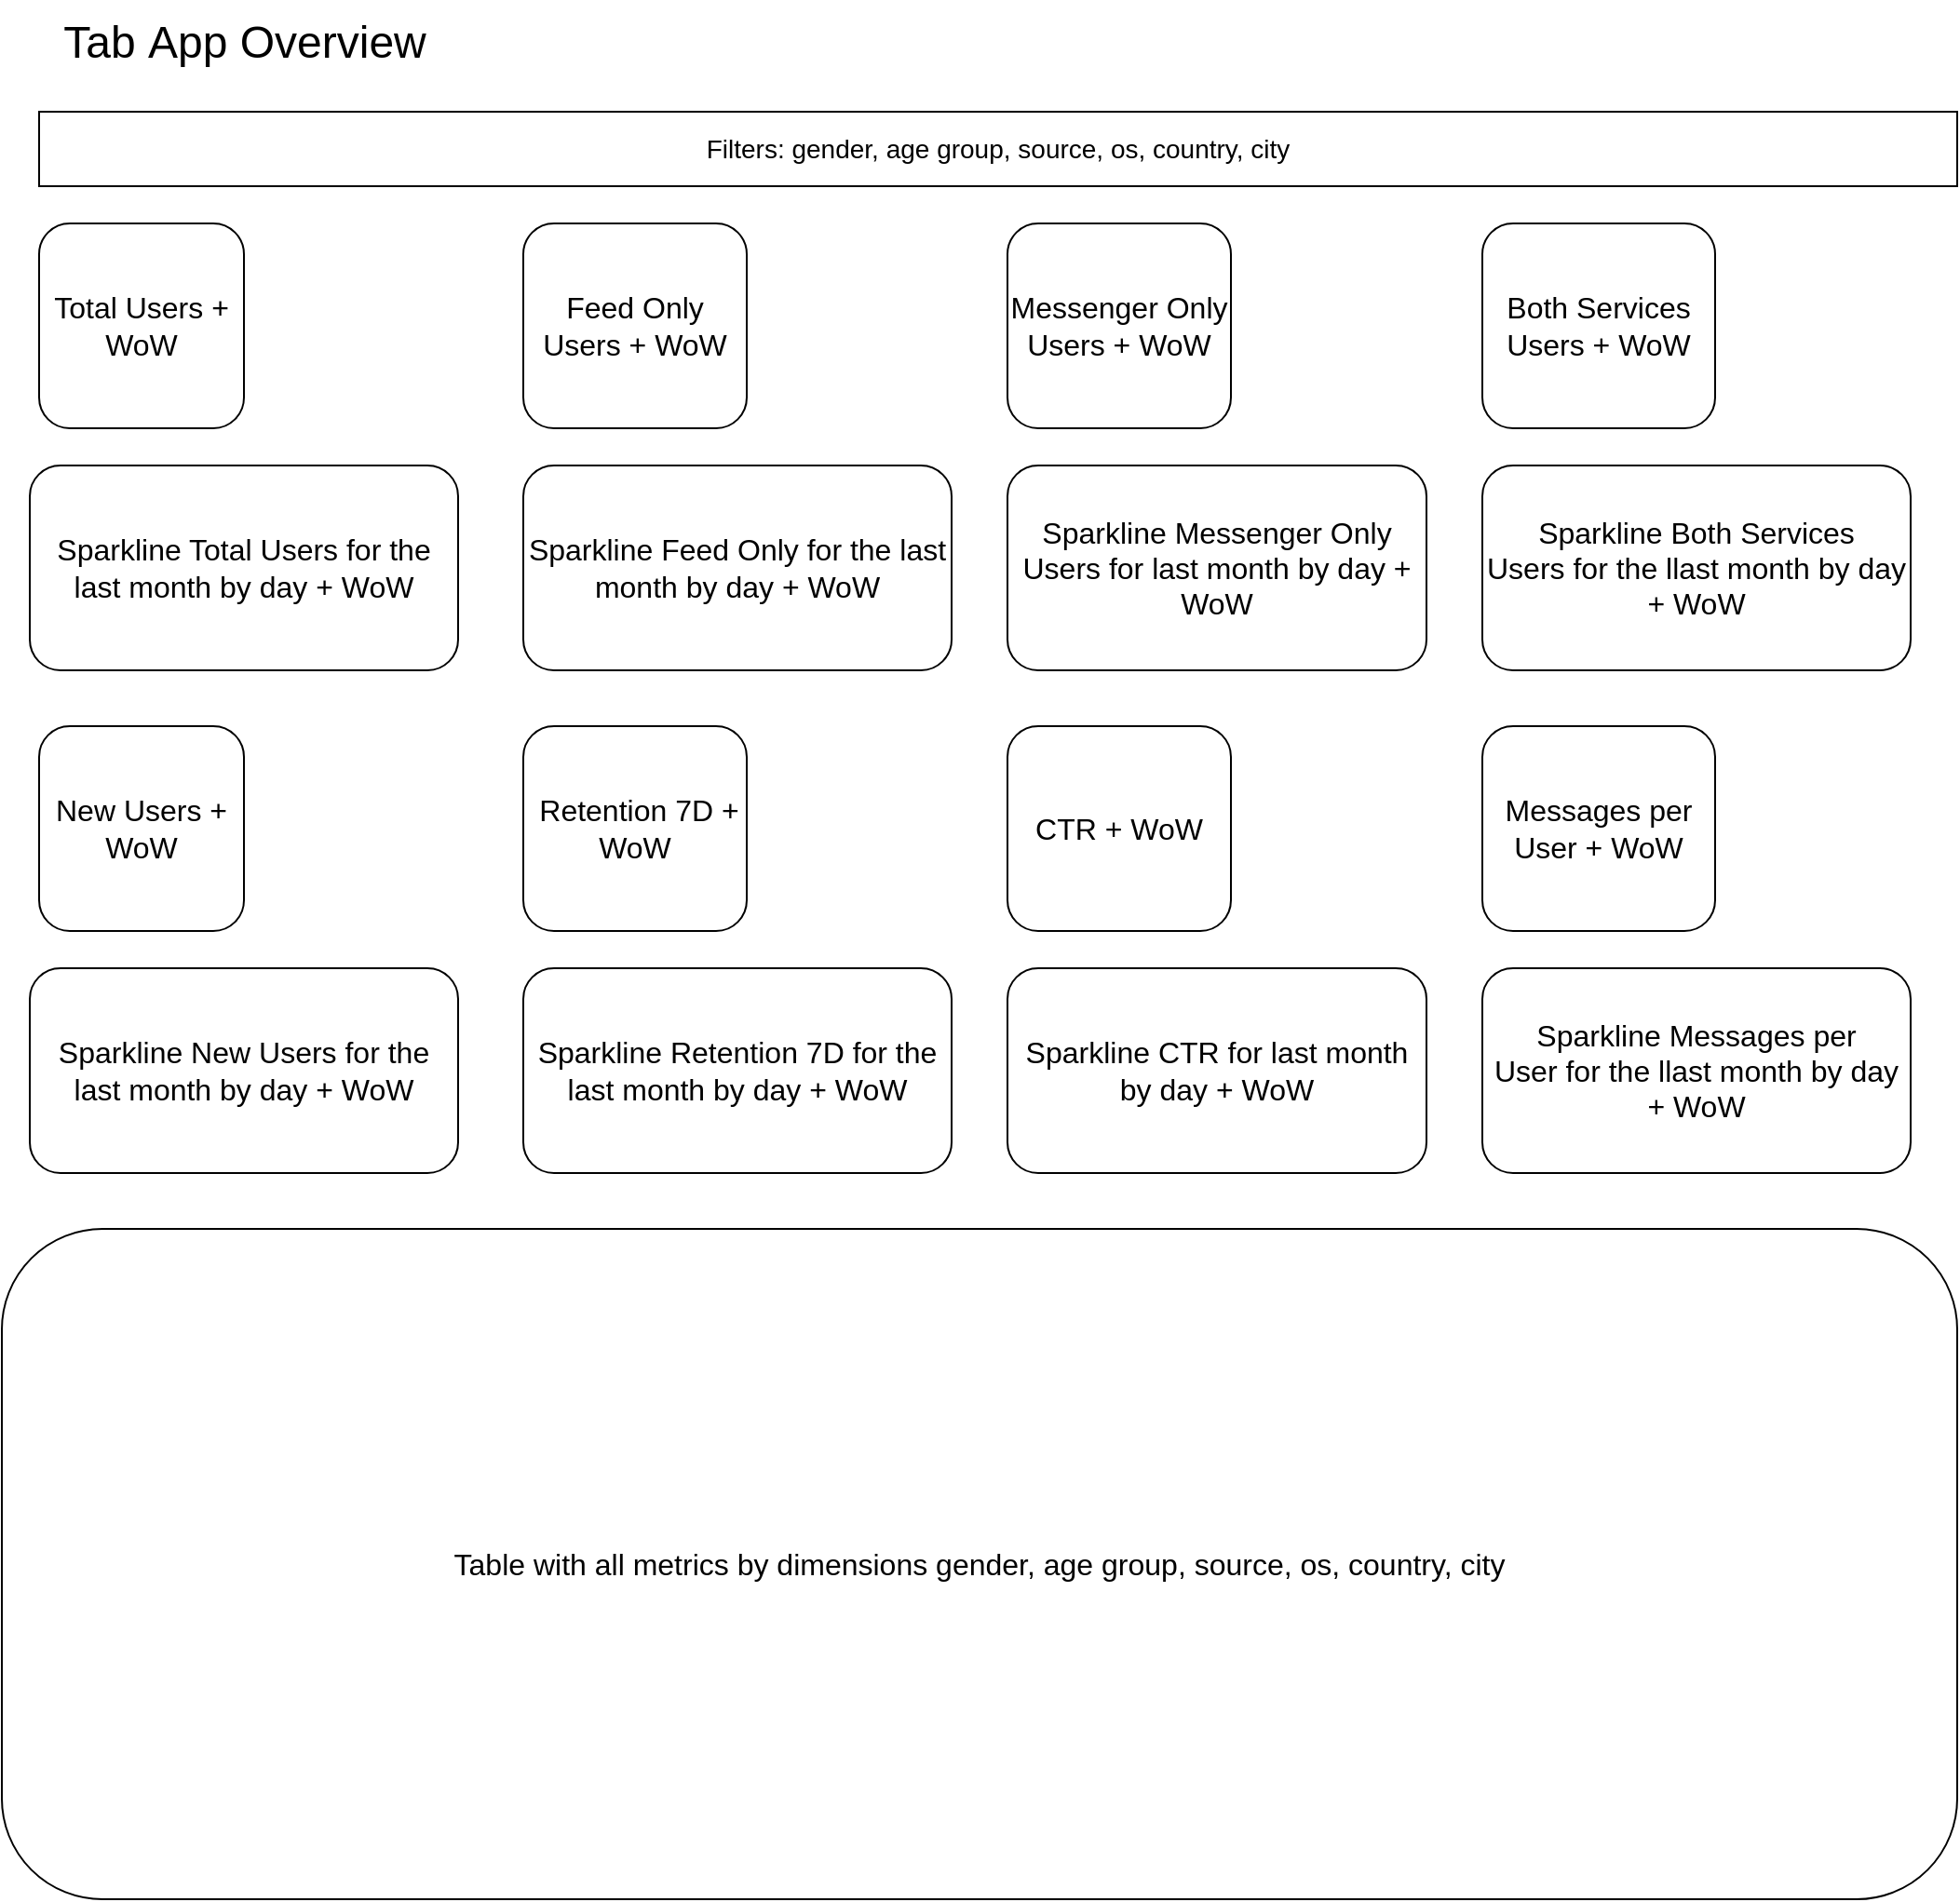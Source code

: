 <mxfile version="27.0.9" pages="3">
  <diagram name="App Overview" id="-Usha2KoaQtZTeXLfwTG">
    <mxGraphModel dx="1678" dy="1028" grid="1" gridSize="10" guides="1" tooltips="1" connect="1" arrows="1" fold="1" page="1" pageScale="1" pageWidth="1100" pageHeight="1700" math="0" shadow="0">
      <root>
        <mxCell id="V2aYHXHg10h1eP0twKTM-0" />
        <mxCell id="V2aYHXHg10h1eP0twKTM-1" parent="V2aYHXHg10h1eP0twKTM-0" />
        <mxCell id="V2aYHXHg10h1eP0twKTM-2" value="&lt;font style=&quot;font-size: 24px;&quot;&gt;Tab&amp;nbsp;&lt;/font&gt;&lt;span style=&quot;background-color: transparent; font-size: 24px;&quot;&gt;App Overview&lt;/span&gt;&lt;div&gt;&lt;span style=&quot;background-color: transparent; color: light-dark(rgb(0, 0, 0), rgb(255, 255, 255));&quot;&gt;&lt;br&gt;&lt;/span&gt;&lt;/div&gt;" style="text;html=1;align=center;verticalAlign=middle;resizable=0;points=[];autosize=1;strokeColor=none;fillColor=none;" parent="V2aYHXHg10h1eP0twKTM-1" vertex="1">
          <mxGeometry x="40" y="30" width="220" height="60" as="geometry" />
        </mxCell>
        <mxCell id="V2aYHXHg10h1eP0twKTM-4" value="&lt;font size=&quot;3&quot;&gt;Total Users + WoW&lt;/font&gt;" style="rounded=1;whiteSpace=wrap;html=1;" parent="V2aYHXHg10h1eP0twKTM-1" vertex="1">
          <mxGeometry x="40" y="150" width="110" height="110" as="geometry" />
        </mxCell>
        <mxCell id="V2aYHXHg10h1eP0twKTM-5" value="&lt;font size=&quot;3&quot;&gt;Sparkline Total Users&amp;nbsp;for the last month&amp;nbsp;by day + WoW&lt;/font&gt;" style="rounded=1;whiteSpace=wrap;html=1;" parent="V2aYHXHg10h1eP0twKTM-1" vertex="1">
          <mxGeometry x="35" y="280" width="230" height="110" as="geometry" />
        </mxCell>
        <mxCell id="V2aYHXHg10h1eP0twKTM-6" value="&lt;font size=&quot;3&quot;&gt;Messenger Only Users + WoW&lt;/font&gt;" style="rounded=1;whiteSpace=wrap;html=1;" parent="V2aYHXHg10h1eP0twKTM-1" vertex="1">
          <mxGeometry x="560" y="150" width="120" height="110" as="geometry" />
        </mxCell>
        <mxCell id="V2aYHXHg10h1eP0twKTM-7" value="&lt;font size=&quot;3&quot;&gt;Sparkline Messenger Only Users for&amp;nbsp;last month by day + WoW&lt;/font&gt;" style="rounded=1;whiteSpace=wrap;html=1;" parent="V2aYHXHg10h1eP0twKTM-1" vertex="1">
          <mxGeometry x="560" y="280" width="225" height="110" as="geometry" />
        </mxCell>
        <mxCell id="V2aYHXHg10h1eP0twKTM-8" value="&lt;font size=&quot;3&quot;&gt;Feed Only Users + WoW&lt;/font&gt;" style="rounded=1;whiteSpace=wrap;html=1;" parent="V2aYHXHg10h1eP0twKTM-1" vertex="1">
          <mxGeometry x="300" y="150" width="120" height="110" as="geometry" />
        </mxCell>
        <mxCell id="V2aYHXHg10h1eP0twKTM-9" value="&lt;font size=&quot;3&quot;&gt;Sparkline Feed Only&amp;nbsp;for the last month by day + WoW&lt;/font&gt;" style="rounded=1;whiteSpace=wrap;html=1;" parent="V2aYHXHg10h1eP0twKTM-1" vertex="1">
          <mxGeometry x="300" y="280" width="230" height="110" as="geometry" />
        </mxCell>
        <mxCell id="V2aYHXHg10h1eP0twKTM-10" value="&lt;font size=&quot;3&quot;&gt;Both Services Users + WoW&lt;/font&gt;" style="rounded=1;whiteSpace=wrap;html=1;" parent="V2aYHXHg10h1eP0twKTM-1" vertex="1">
          <mxGeometry x="815" y="150" width="125" height="110" as="geometry" />
        </mxCell>
        <mxCell id="V2aYHXHg10h1eP0twKTM-11" value="&lt;font size=&quot;3&quot;&gt;Sparkline Both Services Users&amp;nbsp;for the llast month by day + WoW&lt;/font&gt;" style="rounded=1;whiteSpace=wrap;html=1;" parent="V2aYHXHg10h1eP0twKTM-1" vertex="1">
          <mxGeometry x="815" y="280" width="230" height="110" as="geometry" />
        </mxCell>
        <mxCell id="xAKZr4yDnGP40m0FSZbZ-0" value="&lt;font style=&quot;font-size: 14px;&quot;&gt;Filters: gender, age group, source, os, country, city&lt;/font&gt;" style="rounded=0;whiteSpace=wrap;html=1;" parent="V2aYHXHg10h1eP0twKTM-1" vertex="1">
          <mxGeometry x="40" y="90" width="1030" height="40" as="geometry" />
        </mxCell>
        <mxCell id="xAKZr4yDnGP40m0FSZbZ-3" value="&lt;font size=&quot;3&quot;&gt;Table with all metrics by dimensions&amp;nbsp;gender, age group, source, os, country, city&lt;/font&gt;" style="rounded=1;whiteSpace=wrap;html=1;" parent="V2aYHXHg10h1eP0twKTM-1" vertex="1">
          <mxGeometry x="20" y="690" width="1050" height="360" as="geometry" />
        </mxCell>
        <mxCell id="U5YzzdkHZtp7U8F9QUIh-0" value="&lt;font size=&quot;3&quot;&gt;New Users + WoW&lt;/font&gt;" style="rounded=1;whiteSpace=wrap;html=1;" parent="V2aYHXHg10h1eP0twKTM-1" vertex="1">
          <mxGeometry x="40" y="420" width="110" height="110" as="geometry" />
        </mxCell>
        <mxCell id="U5YzzdkHZtp7U8F9QUIh-1" value="&lt;font size=&quot;3&quot;&gt;Sparkline New Users&amp;nbsp;for the last month&amp;nbsp;by day + WoW&lt;/font&gt;" style="rounded=1;whiteSpace=wrap;html=1;" parent="V2aYHXHg10h1eP0twKTM-1" vertex="1">
          <mxGeometry x="35" y="550" width="230" height="110" as="geometry" />
        </mxCell>
        <mxCell id="U5YzzdkHZtp7U8F9QUIh-2" value="&lt;font size=&quot;3&quot;&gt;CTR&amp;nbsp;+ WoW&lt;/font&gt;" style="rounded=1;whiteSpace=wrap;html=1;" parent="V2aYHXHg10h1eP0twKTM-1" vertex="1">
          <mxGeometry x="560" y="420" width="120" height="110" as="geometry" />
        </mxCell>
        <mxCell id="U5YzzdkHZtp7U8F9QUIh-3" value="&lt;font size=&quot;3&quot;&gt;Sparkline CTR&amp;nbsp;for&amp;nbsp;last month by day + WoW&lt;/font&gt;" style="rounded=1;whiteSpace=wrap;html=1;" parent="V2aYHXHg10h1eP0twKTM-1" vertex="1">
          <mxGeometry x="560" y="550" width="225" height="110" as="geometry" />
        </mxCell>
        <mxCell id="U5YzzdkHZtp7U8F9QUIh-4" value="&lt;font size=&quot;3&quot;&gt;&amp;nbsp;Retention 7D + WoW&lt;/font&gt;" style="rounded=1;whiteSpace=wrap;html=1;" parent="V2aYHXHg10h1eP0twKTM-1" vertex="1">
          <mxGeometry x="300" y="420" width="120" height="110" as="geometry" />
        </mxCell>
        <mxCell id="U5YzzdkHZtp7U8F9QUIh-5" value="&lt;font size=&quot;3&quot;&gt;Sparkline Retention 7D&amp;nbsp;for the last month by day + WoW&lt;/font&gt;" style="rounded=1;whiteSpace=wrap;html=1;" parent="V2aYHXHg10h1eP0twKTM-1" vertex="1">
          <mxGeometry x="300" y="550" width="230" height="110" as="geometry" />
        </mxCell>
        <mxCell id="U5YzzdkHZtp7U8F9QUIh-6" value="&lt;font size=&quot;3&quot;&gt;Messages per User + WoW&lt;/font&gt;" style="rounded=1;whiteSpace=wrap;html=1;" parent="V2aYHXHg10h1eP0twKTM-1" vertex="1">
          <mxGeometry x="815" y="420" width="125" height="110" as="geometry" />
        </mxCell>
        <mxCell id="U5YzzdkHZtp7U8F9QUIh-7" value="&lt;font size=&quot;3&quot;&gt;Sparkline Messages per User&amp;nbsp;for the llast month by day + WoW&lt;/font&gt;" style="rounded=1;whiteSpace=wrap;html=1;" parent="V2aYHXHg10h1eP0twKTM-1" vertex="1">
          <mxGeometry x="815" y="550" width="230" height="110" as="geometry" />
        </mxCell>
      </root>
    </mxGraphModel>
  </diagram>
  <diagram name="Feed Deep Dive" id="SD56KfqMGJ4hfKMEbItc">
    <mxGraphModel dx="1426" dy="874" grid="1" gridSize="10" guides="1" tooltips="1" connect="1" arrows="1" fold="1" page="1" pageScale="1" pageWidth="1100" pageHeight="1700" math="0" shadow="0">
      <root>
        <mxCell id="jSUKTYds6Nmssrg-Dd5i-0" />
        <mxCell id="jSUKTYds6Nmssrg-Dd5i-1" parent="jSUKTYds6Nmssrg-Dd5i-0" />
        <mxCell id="jSUKTYds6Nmssrg-Dd5i-2" value="&lt;font style=&quot;font-size: 24px;&quot;&gt;Tab&amp;nbsp;Feed Deep Dive&lt;/font&gt;&lt;div&gt;&lt;span style=&quot;background-color: transparent; color: light-dark(rgb(0, 0, 0), rgb(255, 255, 255));&quot;&gt;&lt;br&gt;&lt;/span&gt;&lt;/div&gt;" style="text;html=1;align=center;verticalAlign=middle;resizable=0;points=[];autosize=1;strokeColor=none;fillColor=none;" parent="jSUKTYds6Nmssrg-Dd5i-1" vertex="1">
          <mxGeometry x="30" y="30" width="240" height="60" as="geometry" />
        </mxCell>
        <mxCell id="jSUKTYds6Nmssrg-Dd5i-3" value="&lt;font size=&quot;3&quot;&gt;Total Users + WoW&lt;/font&gt;" style="rounded=1;whiteSpace=wrap;html=1;" parent="jSUKTYds6Nmssrg-Dd5i-1" vertex="1">
          <mxGeometry x="40" y="150" width="110" height="110" as="geometry" />
        </mxCell>
        <mxCell id="jSUKTYds6Nmssrg-Dd5i-4" value="&lt;font size=&quot;3&quot;&gt;Sparkline Total Users&amp;nbsp;for the last month&amp;nbsp;by day + WoW&lt;/font&gt;" style="rounded=1;whiteSpace=wrap;html=1;" parent="jSUKTYds6Nmssrg-Dd5i-1" vertex="1">
          <mxGeometry x="35" y="280" width="230" height="110" as="geometry" />
        </mxCell>
        <mxCell id="jSUKTYds6Nmssrg-Dd5i-5" value="&lt;font size=&quot;3&quot;&gt;&amp;nbsp;Retention 7D + WoW&lt;/font&gt;" style="rounded=1;whiteSpace=wrap;html=1;" parent="jSUKTYds6Nmssrg-Dd5i-1" vertex="1">
          <mxGeometry x="560" y="150" width="120" height="110" as="geometry" />
        </mxCell>
        <mxCell id="jSUKTYds6Nmssrg-Dd5i-6" value="&lt;font size=&quot;3&quot;&gt;Sparkline Retention 7D for the last month by day + WoW&lt;/font&gt;" style="rounded=1;whiteSpace=wrap;html=1;" parent="jSUKTYds6Nmssrg-Dd5i-1" vertex="1">
          <mxGeometry x="560" y="280" width="225" height="110" as="geometry" />
        </mxCell>
        <mxCell id="jSUKTYds6Nmssrg-Dd5i-7" value="&lt;font size=&quot;3&quot;&gt;New Users + WoW&lt;/font&gt;" style="rounded=1;whiteSpace=wrap;html=1;" parent="jSUKTYds6Nmssrg-Dd5i-1" vertex="1">
          <mxGeometry x="300" y="150" width="120" height="110" as="geometry" />
        </mxCell>
        <mxCell id="jSUKTYds6Nmssrg-Dd5i-8" value="&lt;font size=&quot;3&quot;&gt;Sparkline New Users&amp;nbsp;for the last month by day + WoW&lt;/font&gt;" style="rounded=1;whiteSpace=wrap;html=1;" parent="jSUKTYds6Nmssrg-Dd5i-1" vertex="1">
          <mxGeometry x="300" y="280" width="230" height="110" as="geometry" />
        </mxCell>
        <mxCell id="jSUKTYds6Nmssrg-Dd5i-11" value="&lt;font style=&quot;font-size: 14px;&quot;&gt;Filters: gender, age&amp;nbsp;group, source, os, country, city&lt;/font&gt;" style="rounded=0;whiteSpace=wrap;html=1;" parent="jSUKTYds6Nmssrg-Dd5i-1" vertex="1">
          <mxGeometry x="40" y="90" width="1030" height="40" as="geometry" />
        </mxCell>
        <mxCell id="jSUKTYds6Nmssrg-Dd5i-12" value="&lt;font size=&quot;3&quot;&gt;Table with all metrics by dimensions gender, age group, source, os, country, city&lt;/font&gt;" style="rounded=1;whiteSpace=wrap;html=1;" parent="jSUKTYds6Nmssrg-Dd5i-1" vertex="1">
          <mxGeometry x="20" y="970" width="1050" height="360" as="geometry" />
        </mxCell>
        <mxCell id="jSUKTYds6Nmssrg-Dd5i-13" value="&lt;font size=&quot;3&quot;&gt;Unique Posts + WoW&lt;/font&gt;" style="rounded=1;whiteSpace=wrap;html=1;" parent="jSUKTYds6Nmssrg-Dd5i-1" vertex="1">
          <mxGeometry x="40" y="420" width="110" height="110" as="geometry" />
        </mxCell>
        <mxCell id="jSUKTYds6Nmssrg-Dd5i-14" value="&lt;font size=&quot;3&quot;&gt;Sparkline Unique Posts&amp;nbsp;for the last month&amp;nbsp;by day + WoW&lt;/font&gt;" style="rounded=1;whiteSpace=wrap;html=1;" parent="jSUKTYds6Nmssrg-Dd5i-1" vertex="1">
          <mxGeometry x="35" y="550" width="230" height="110" as="geometry" />
        </mxCell>
        <mxCell id="jSUKTYds6Nmssrg-Dd5i-15" value="&lt;font size=&quot;3&quot;&gt;Likes + WoW&lt;/font&gt;" style="rounded=1;whiteSpace=wrap;html=1;" parent="jSUKTYds6Nmssrg-Dd5i-1" vertex="1">
          <mxGeometry x="560" y="420" width="120" height="110" as="geometry" />
        </mxCell>
        <mxCell id="jSUKTYds6Nmssrg-Dd5i-16" value="&lt;font size=&quot;3&quot;&gt;Sparkline Likes for&amp;nbsp;last month by day + WoW&lt;/font&gt;" style="rounded=1;whiteSpace=wrap;html=1;" parent="jSUKTYds6Nmssrg-Dd5i-1" vertex="1">
          <mxGeometry x="560" y="550" width="225" height="110" as="geometry" />
        </mxCell>
        <mxCell id="jSUKTYds6Nmssrg-Dd5i-17" value="&lt;font size=&quot;3&quot;&gt;Views + WoW&lt;/font&gt;" style="rounded=1;whiteSpace=wrap;html=1;" parent="jSUKTYds6Nmssrg-Dd5i-1" vertex="1">
          <mxGeometry x="300" y="420" width="120" height="110" as="geometry" />
        </mxCell>
        <mxCell id="jSUKTYds6Nmssrg-Dd5i-18" value="&lt;font size=&quot;3&quot;&gt;Sparkline Views&amp;nbsp;for the last month by day + WoW&lt;/font&gt;" style="rounded=1;whiteSpace=wrap;html=1;" parent="jSUKTYds6Nmssrg-Dd5i-1" vertex="1">
          <mxGeometry x="300" y="550" width="230" height="110" as="geometry" />
        </mxCell>
        <mxCell id="jSUKTYds6Nmssrg-Dd5i-19" value="&lt;font size=&quot;3&quot;&gt;Likes per Post&amp;nbsp;+ WoW&lt;/font&gt;" style="rounded=1;whiteSpace=wrap;html=1;" parent="jSUKTYds6Nmssrg-Dd5i-1" vertex="1">
          <mxGeometry x="815" y="420" width="125" height="110" as="geometry" />
        </mxCell>
        <mxCell id="jSUKTYds6Nmssrg-Dd5i-20" value="&lt;font size=&quot;3&quot;&gt;Sparkline Likes per Post&amp;nbsp;for last month by day + WoW&lt;/font&gt;" style="rounded=1;whiteSpace=wrap;html=1;" parent="jSUKTYds6Nmssrg-Dd5i-1" vertex="1">
          <mxGeometry x="815" y="550" width="230" height="110" as="geometry" />
        </mxCell>
        <mxCell id="i-AjGSLVSrjsFrswbrdm-6" value="&lt;font size=&quot;3&quot;&gt;Avg. View-to-Like Time&amp;nbsp;+ WoW&lt;/font&gt;" style="rounded=1;whiteSpace=wrap;html=1;" parent="jSUKTYds6Nmssrg-Dd5i-1" vertex="1">
          <mxGeometry x="815" y="700" width="125" height="110" as="geometry" />
        </mxCell>
        <mxCell id="i-AjGSLVSrjsFrswbrdm-7" value="&lt;font size=&quot;3&quot;&gt;Sparkline Avg. View-to-Like Time&amp;nbsp;for the llast month by day + WoW&lt;/font&gt;" style="rounded=1;whiteSpace=wrap;html=1;" parent="jSUKTYds6Nmssrg-Dd5i-1" vertex="1">
          <mxGeometry x="815" y="830" width="230" height="110" as="geometry" />
        </mxCell>
        <mxCell id="i-AjGSLVSrjsFrswbrdm-8" value="&lt;font size=&quot;3&quot;&gt;Unique Posts&amp;nbsp; per User + WoW&lt;/font&gt;" style="rounded=1;whiteSpace=wrap;html=1;" parent="jSUKTYds6Nmssrg-Dd5i-1" vertex="1">
          <mxGeometry x="35" y="700" width="110" height="110" as="geometry" />
        </mxCell>
        <mxCell id="i-AjGSLVSrjsFrswbrdm-9" value="&lt;font size=&quot;3&quot;&gt;Sparkline Unique Posts per User for the last month&amp;nbsp;by day + WoW&lt;/font&gt;" style="rounded=1;whiteSpace=wrap;html=1;" parent="jSUKTYds6Nmssrg-Dd5i-1" vertex="1">
          <mxGeometry x="30" y="830" width="230" height="110" as="geometry" />
        </mxCell>
        <mxCell id="i-AjGSLVSrjsFrswbrdm-10" value="&lt;font size=&quot;3&quot;&gt;Likes per User&amp;nbsp;+ WoW&lt;/font&gt;" style="rounded=1;whiteSpace=wrap;html=1;" parent="jSUKTYds6Nmssrg-Dd5i-1" vertex="1">
          <mxGeometry x="555" y="700" width="120" height="110" as="geometry" />
        </mxCell>
        <mxCell id="i-AjGSLVSrjsFrswbrdm-11" value="&lt;font size=&quot;3&quot;&gt;Sparkline Likes per User for&amp;nbsp;last month by day + WoW&lt;/font&gt;" style="rounded=1;whiteSpace=wrap;html=1;" parent="jSUKTYds6Nmssrg-Dd5i-1" vertex="1">
          <mxGeometry x="555" y="830" width="225" height="110" as="geometry" />
        </mxCell>
        <mxCell id="i-AjGSLVSrjsFrswbrdm-12" value="&lt;font size=&quot;3&quot;&gt;Views per User&amp;nbsp;+ WoW&lt;/font&gt;" style="rounded=1;whiteSpace=wrap;html=1;" parent="jSUKTYds6Nmssrg-Dd5i-1" vertex="1">
          <mxGeometry x="295" y="700" width="120" height="110" as="geometry" />
        </mxCell>
        <mxCell id="i-AjGSLVSrjsFrswbrdm-13" value="&lt;font size=&quot;3&quot;&gt;Sparkline Views per User for the last month by day + WoW&lt;/font&gt;" style="rounded=1;whiteSpace=wrap;html=1;" parent="jSUKTYds6Nmssrg-Dd5i-1" vertex="1">
          <mxGeometry x="295" y="830" width="230" height="110" as="geometry" />
        </mxCell>
        <mxCell id="B7OmuDKaR-6QyyMXXNDR-0" value="&lt;font size=&quot;3&quot;&gt;CTR + WoW&lt;/font&gt;" style="rounded=1;whiteSpace=wrap;html=1;" parent="jSUKTYds6Nmssrg-Dd5i-1" vertex="1">
          <mxGeometry x="820" y="150" width="125" height="110" as="geometry" />
        </mxCell>
        <mxCell id="B7OmuDKaR-6QyyMXXNDR-1" value="&lt;font size=&quot;3&quot;&gt;Sparkline CTR for last month by day + WoW&lt;/font&gt;" style="rounded=1;whiteSpace=wrap;html=1;" parent="jSUKTYds6Nmssrg-Dd5i-1" vertex="1">
          <mxGeometry x="820" y="280" width="230" height="110" as="geometry" />
        </mxCell>
      </root>
    </mxGraphModel>
  </diagram>
  <diagram name="Messenger Deep Dive" id="tVbzk0Qy5aW1oNRMLzFo">
    <mxGraphModel dx="1426" dy="874" grid="1" gridSize="10" guides="1" tooltips="1" connect="1" arrows="1" fold="1" page="1" pageScale="1" pageWidth="1100" pageHeight="1700" math="0" shadow="0">
      <root>
        <mxCell id="JMf-x56GhI6WisFEG_YD-0" />
        <mxCell id="JMf-x56GhI6WisFEG_YD-1" parent="JMf-x56GhI6WisFEG_YD-0" />
        <mxCell id="JMf-x56GhI6WisFEG_YD-2" value="&lt;font style=&quot;font-size: 24px;&quot;&gt;Tab&amp;nbsp;Messenger Deep Dive&lt;/font&gt;&lt;div&gt;&lt;span style=&quot;background-color: transparent; color: light-dark(rgb(0, 0, 0), rgb(255, 255, 255));&quot;&gt;&lt;br&gt;&lt;/span&gt;&lt;/div&gt;" style="text;html=1;align=center;verticalAlign=middle;resizable=0;points=[];autosize=1;strokeColor=none;fillColor=none;" parent="JMf-x56GhI6WisFEG_YD-1" vertex="1">
          <mxGeometry x="40" y="30" width="310" height="60" as="geometry" />
        </mxCell>
        <mxCell id="JMf-x56GhI6WisFEG_YD-3" value="&lt;font size=&quot;3&quot;&gt;Total Senders + WoW&lt;/font&gt;" style="rounded=1;whiteSpace=wrap;html=1;" parent="JMf-x56GhI6WisFEG_YD-1" vertex="1">
          <mxGeometry x="40" y="150" width="110" height="110" as="geometry" />
        </mxCell>
        <mxCell id="JMf-x56GhI6WisFEG_YD-4" value="&lt;font size=&quot;3&quot;&gt;Sparkline Total Senders for the last month&amp;nbsp;by day + WoW&lt;/font&gt;" style="rounded=1;whiteSpace=wrap;html=1;" parent="JMf-x56GhI6WisFEG_YD-1" vertex="1">
          <mxGeometry x="35" y="280" width="230" height="110" as="geometry" />
        </mxCell>
        <mxCell id="JMf-x56GhI6WisFEG_YD-5" value="&lt;font size=&quot;3&quot;&gt;&amp;nbsp;Retention 7D + WoW&lt;/font&gt;" style="rounded=1;whiteSpace=wrap;html=1;" parent="JMf-x56GhI6WisFEG_YD-1" vertex="1">
          <mxGeometry x="820" y="150" width="120" height="110" as="geometry" />
        </mxCell>
        <mxCell id="JMf-x56GhI6WisFEG_YD-6" value="&lt;font size=&quot;3&quot;&gt;Sparkline Retention 7D for the last month by day + WoW&lt;/font&gt;" style="rounded=1;whiteSpace=wrap;html=1;" parent="JMf-x56GhI6WisFEG_YD-1" vertex="1">
          <mxGeometry x="820" y="280" width="225" height="110" as="geometry" />
        </mxCell>
        <mxCell id="JMf-x56GhI6WisFEG_YD-7" value="&lt;font size=&quot;3&quot;&gt;New Users + WoW&lt;/font&gt;" style="rounded=1;whiteSpace=wrap;html=1;" parent="JMf-x56GhI6WisFEG_YD-1" vertex="1">
          <mxGeometry x="560" y="150" width="120" height="110" as="geometry" />
        </mxCell>
        <mxCell id="JMf-x56GhI6WisFEG_YD-8" value="&lt;font size=&quot;3&quot;&gt;Sparkline New Users&amp;nbsp;for the last month by day + WoW&lt;/font&gt;" style="rounded=1;whiteSpace=wrap;html=1;" parent="JMf-x56GhI6WisFEG_YD-1" vertex="1">
          <mxGeometry x="560" y="280" width="230" height="110" as="geometry" />
        </mxCell>
        <mxCell id="JMf-x56GhI6WisFEG_YD-9" value="&lt;font size=&quot;3&quot;&gt;Receiver/Sender Ratio&amp;nbsp;+ WoW&lt;/font&gt;" style="rounded=1;whiteSpace=wrap;html=1;" parent="JMf-x56GhI6WisFEG_YD-1" vertex="1">
          <mxGeometry x="35" y="420" width="125" height="110" as="geometry" />
        </mxCell>
        <mxCell id="JMf-x56GhI6WisFEG_YD-10" value="&lt;font size=&quot;3&quot;&gt;Sparkline Receiver/Sender Ratio&amp;nbsp;for the llast month by day + WoW&lt;/font&gt;" style="rounded=1;whiteSpace=wrap;html=1;" parent="JMf-x56GhI6WisFEG_YD-1" vertex="1">
          <mxGeometry x="35" y="550" width="230" height="110" as="geometry" />
        </mxCell>
        <mxCell id="JMf-x56GhI6WisFEG_YD-11" value="&lt;font style=&quot;font-size: 14px;&quot;&gt;Filters: gender, age&amp;nbsp;group, source, os, country, city&lt;/font&gt;" style="rounded=0;whiteSpace=wrap;html=1;" parent="JMf-x56GhI6WisFEG_YD-1" vertex="1">
          <mxGeometry x="40" y="90" width="1030" height="40" as="geometry" />
        </mxCell>
        <mxCell id="JMf-x56GhI6WisFEG_YD-12" value="&lt;font size=&quot;3&quot;&gt;Table with all metrics by dimensions gender, age group, source, os, country, city&lt;/font&gt;" style="rounded=1;whiteSpace=wrap;html=1;" parent="JMf-x56GhI6WisFEG_YD-1" vertex="1">
          <mxGeometry x="25" y="690" width="1050" height="360" as="geometry" />
        </mxCell>
        <mxCell id="JMf-x56GhI6WisFEG_YD-13" value="&lt;font size=&quot;3&quot;&gt;Messages Sent + WoW&lt;/font&gt;" style="rounded=1;whiteSpace=wrap;html=1;" parent="JMf-x56GhI6WisFEG_YD-1" vertex="1">
          <mxGeometry x="300" y="420" width="110" height="110" as="geometry" />
        </mxCell>
        <mxCell id="JMf-x56GhI6WisFEG_YD-14" value="&lt;font size=&quot;3&quot;&gt;Sparkline Unique Posts&amp;nbsp;for the last month&amp;nbsp;by day + WoW&lt;/font&gt;" style="rounded=1;whiteSpace=wrap;html=1;" parent="JMf-x56GhI6WisFEG_YD-1" vertex="1">
          <mxGeometry x="295" y="550" width="230" height="110" as="geometry" />
        </mxCell>
        <mxCell id="JMf-x56GhI6WisFEG_YD-27" value="&lt;font size=&quot;3&quot;&gt;Avg Time Between Messages&amp;nbsp;+ WoW&lt;/font&gt;" style="rounded=1;whiteSpace=wrap;html=1;" parent="JMf-x56GhI6WisFEG_YD-1" vertex="1">
          <mxGeometry x="820" y="420" width="120" height="110" as="geometry" />
        </mxCell>
        <mxCell id="JMf-x56GhI6WisFEG_YD-28" value="&lt;font size=&quot;3&quot;&gt;Sparkline Avg Time Between Messages&amp;nbsp;for the last month by day + WoW&lt;/font&gt;" style="rounded=1;whiteSpace=wrap;html=1;" parent="JMf-x56GhI6WisFEG_YD-1" vertex="1">
          <mxGeometry x="820" y="550" width="230" height="110" as="geometry" />
        </mxCell>
        <mxCell id="gAa7angWgkVKFV1cy4d2-4" value="&lt;font size=&quot;3&quot;&gt;Avg Messages per Sender + WoW&lt;/font&gt;" style="rounded=1;whiteSpace=wrap;html=1;" parent="JMf-x56GhI6WisFEG_YD-1" vertex="1">
          <mxGeometry x="555" y="420" width="110" height="110" as="geometry" />
        </mxCell>
        <mxCell id="gAa7angWgkVKFV1cy4d2-5" value="&lt;font size=&quot;3&quot;&gt;Sparkline Avg Messages&amp;nbsp;per Sender&amp;nbsp;for the last month&amp;nbsp;by day + WoW&lt;/font&gt;" style="rounded=1;whiteSpace=wrap;html=1;" parent="JMf-x56GhI6WisFEG_YD-1" vertex="1">
          <mxGeometry x="550" y="550" width="230" height="110" as="geometry" />
        </mxCell>
        <mxCell id="y4233AKZee0wQJeB5ih6-0" value="&lt;font size=&quot;3&quot;&gt;Total Receivers + WoW&lt;/font&gt;" style="rounded=1;whiteSpace=wrap;html=1;" parent="JMf-x56GhI6WisFEG_YD-1" vertex="1">
          <mxGeometry x="300" y="150" width="110" height="110" as="geometry" />
        </mxCell>
        <mxCell id="y4233AKZee0wQJeB5ih6-1" value="&lt;font size=&quot;3&quot;&gt;Sparkline Total Receivers&amp;nbsp;for the last month&amp;nbsp;by day + WoW&lt;/font&gt;" style="rounded=1;whiteSpace=wrap;html=1;" parent="JMf-x56GhI6WisFEG_YD-1" vertex="1">
          <mxGeometry x="295" y="280" width="230" height="110" as="geometry" />
        </mxCell>
      </root>
    </mxGraphModel>
  </diagram>
</mxfile>
